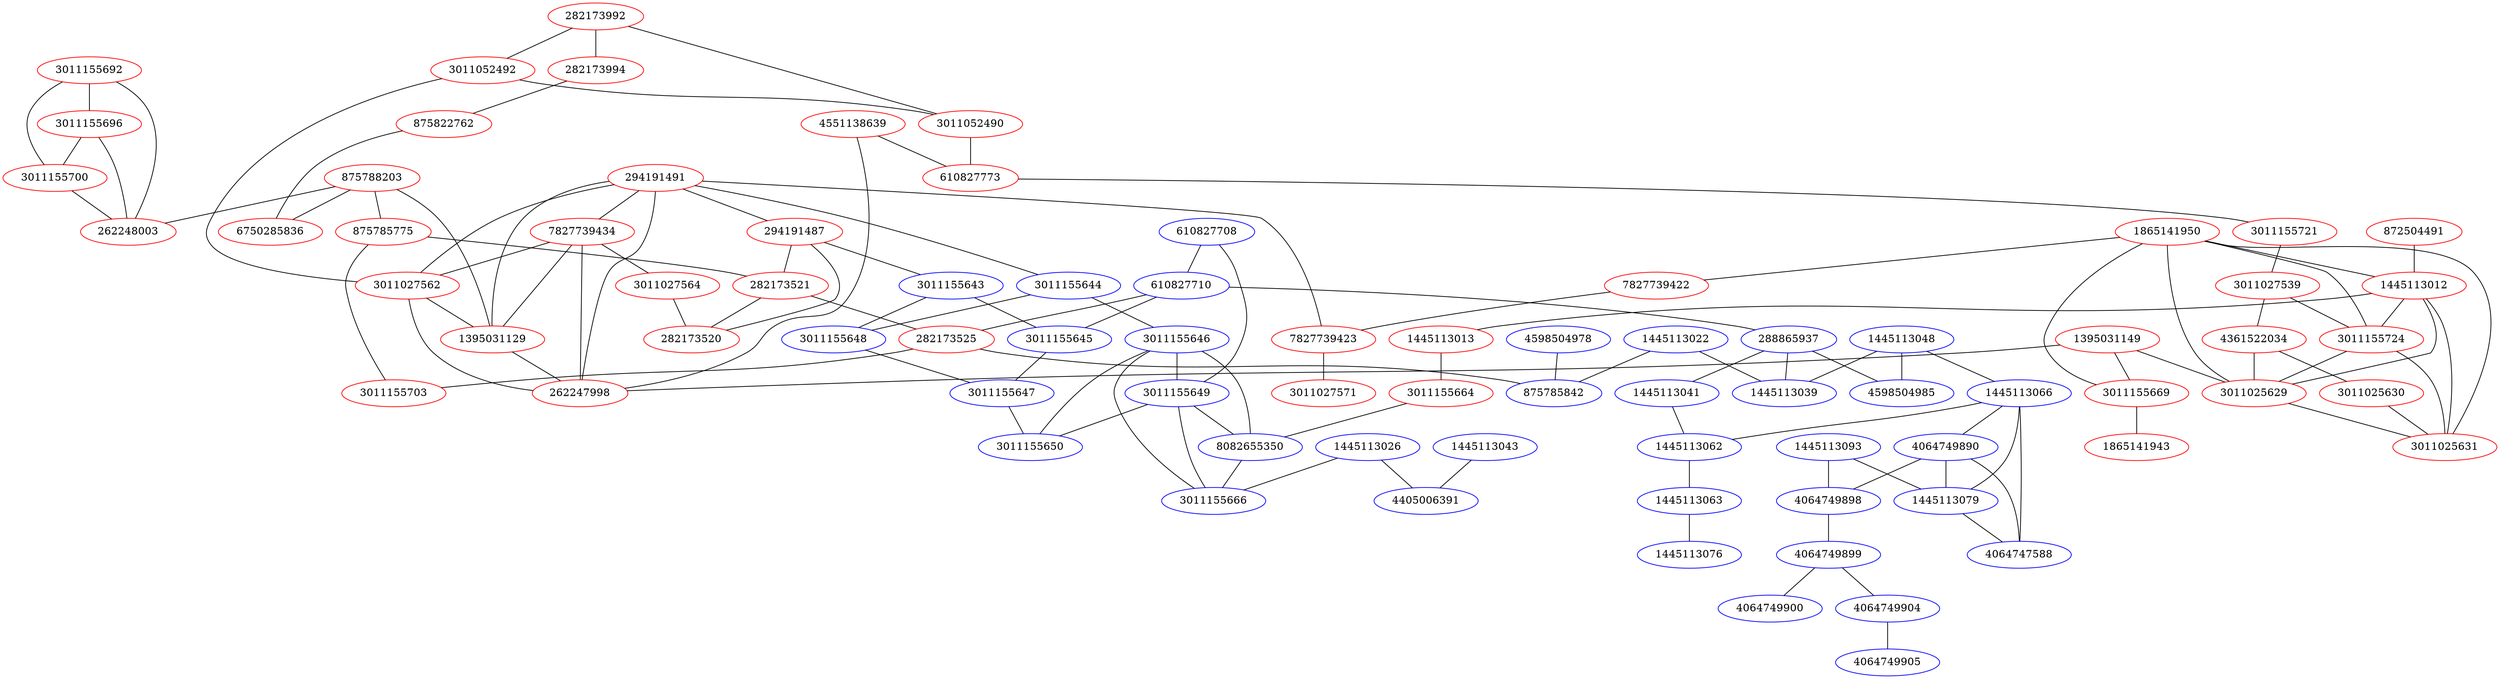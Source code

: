 strict graph  {
3011155692 [color=red, num_of_houses=1];
3011155696 [color=red, num_of_houses=2];
3011155700 [color=red, num_of_houses=2];
4598504978 [color=blue, num_of_houses=8];
282173992 [color=red, num_of_houses=7];
282173994 [color=red, num_of_houses=5];
875788203 [color=red, num_of_houses=1];
875822762 [color=red, num_of_houses=1];
6750285836 [color=red, num_of_houses=3];
294191491 [color=red, num_of_houses=4];
294191487 [color=red, num_of_houses=2];
1865141950 [color=red, num_of_houses=2];
7827739422 [color=red, num_of_houses=3];
7827739423 [color=red, num_of_houses=1];
3011155644 [color=blue, num_of_houses=6];
3011155646 [color=blue, num_of_houses=4];
610827708 [color=blue, num_of_houses=2];
610827710 [color=blue, num_of_houses=7];
3011155649 [color=blue, num_of_houses=1];
7827739434 [color=red, num_of_houses=3];
3011052492 [color=red, num_of_houses=4];
3011027562 [color=red, num_of_houses=1];
872504491 [color=red, num_of_houses=3];
1445113012 [color=red, num_of_houses=3];
1445113013 [color=red, num_of_houses=1];
3011155664 [color=red, num_of_houses=5];
875785775 [color=red, num_of_houses=9];
282173521 [color=red, num_of_houses=7];
1445113026 [color=blue, num_of_houses=7];
282173525 [color=red, num_of_houses=12];
3011155703 [color=red, num_of_houses=8];
262248003 [color=red, num_of_houses=4];
3011027564 [color=red, num_of_houses=4];
3011027571 [color=red, num_of_houses=6];
3011052490 [color=red, num_of_houses=3];
4551138639 [color=red, num_of_houses=2];
1395031129 [color=red, num_of_houses=2];
3011155643 [color=blue, num_of_houses=1];
3011155648 [color=blue, num_of_houses=3];
3011155645 [color=blue, num_of_houses=3];
3011155647 [color=blue, num_of_houses=3];
3011155650 [color=blue, num_of_houses=4];
1395031149 [color=red, num_of_houses=6];
3011155669 [color=red, num_of_houses=5];
610827773 [color=red, num_of_houses=7];
3011155721 [color=red, num_of_houses=4];
3011027539 [color=red, num_of_houses=7];
262247998 [color=red, num_of_houses=3];
1445113022 [color=blue, num_of_houses=6];
1865141943 [color=red, num_of_houses=4];
282173520 [color=red, num_of_houses=3];
8082655350 [color=blue, num_of_houses=3];
288865937 [color=blue, num_of_houses=9];
1445113048 [color=blue, num_of_houses=2];
1445113066 [color=blue, num_of_houses=2];
1445113093 [color=blue, num_of_houses=4];
4064749890 [color=blue, num_of_houses=1];
4064749898 [color=blue, num_of_houses=5];
4598504985 [color=blue, num_of_houses=2];
875785842 [color=blue, num_of_houses=11];
1445113043 [color=blue, num_of_houses=6];
3011155666 [color=blue, num_of_houses=2];
4405006391 [color=blue, num_of_houses=6];
1445113039 [color=blue, num_of_houses=3];
4361522034 [color=red, num_of_houses=3];
3011155724 [color=red, num_of_houses=4];
3011025629 [color=red, num_of_houses=5];
1445113041 [color=blue, num_of_houses=10];
1445113062 [color=blue, num_of_houses=4];
1445113063 [color=blue, num_of_houses=4];
1445113079 [color=blue, num_of_houses=5];
1445113076 [color=blue, num_of_houses=2];
4064749899 [color=blue, num_of_houses=4];
4064749900 [color=blue, num_of_houses=11];
4064749904 [color=blue, num_of_houses=4];
4064747588 [color=blue, num_of_houses=1];
4064749905 [color=blue, num_of_houses=3];
3011025630 [color=red, num_of_houses=2];
3011025631 [color=red, num_of_houses=1];
3011155692 -- 3011155696;
3011155692 -- 262248003;
3011155692 -- 3011155700;
3011155696 -- 3011155700;
3011155696 -- 262248003;
3011155700 -- 262248003;
4598504978 -- 875785842;
282173992 -- 282173994;
282173992 -- 3011052492;
282173992 -- 3011052490;
282173994 -- 875822762;
875788203 -- 6750285836;
875788203 -- 1395031129;
875788203 -- 262248003;
875788203 -- 875785775;
875822762 -- 6750285836;
294191491 -- 7827739423;
294191491 -- 294191487;
294191491 -- 3011155644;
294191491 -- 262247998;
294191491 -- 7827739434;
294191491 -- 3011027562;
294191491 -- 1395031129;
294191487 -- 282173520;
294191487 -- 3011155643;
294191487 -- 282173521;
1865141950 -- 7827739422;
1865141950 -- 3011155669;
1865141950 -- 3011025629;
1865141950 -- 3011025631;
1865141950 -- 3011155724;
1865141950 -- 1445113012;
7827739422 -- 7827739423;
7827739423 -- 3011027571;
3011155644 -- 3011155646;
3011155644 -- 3011155648;
3011155646 -- 3011155650;
3011155646 -- 3011155649;
3011155646 -- 3011155666;
3011155646 -- 8082655350;
610827708 -- 3011155649;
610827708 -- 610827710;
610827710 -- 3011155645;
610827710 -- 288865937;
610827710 -- 282173525;
3011155649 -- 3011155650;
3011155649 -- 3011155666;
3011155649 -- 8082655350;
7827739434 -- 3011027564;
7827739434 -- 3011027562;
7827739434 -- 1395031129;
7827739434 -- 262247998;
3011052492 -- 3011052490;
3011052492 -- 3011027562;
3011027562 -- 1395031129;
3011027562 -- 262247998;
872504491 -- 1445113012;
1445113012 -- 1445113013;
1445113012 -- 3011025629;
1445113012 -- 3011025631;
1445113012 -- 3011155724;
1445113013 -- 3011155664;
3011155664 -- 8082655350;
875785775 -- 282173521;
875785775 -- 3011155703;
282173521 -- 282173525;
282173521 -- 282173520;
1445113026 -- 3011155666;
1445113026 -- 4405006391;
282173525 -- 875785842;
282173525 -- 3011155703;
3011027564 -- 282173520;
3011052490 -- 610827773;
4551138639 -- 610827773;
4551138639 -- 262247998;
1395031129 -- 262247998;
3011155643 -- 3011155645;
3011155643 -- 3011155648;
3011155648 -- 3011155647;
3011155645 -- 3011155647;
3011155647 -- 3011155650;
1395031149 -- 3011155669;
1395031149 -- 3011025629;
1395031149 -- 262247998;
3011155669 -- 1865141943;
610827773 -- 3011155721;
3011155721 -- 3011027539;
3011027539 -- 4361522034;
3011027539 -- 3011155724;
1445113022 -- 875785842;
1445113022 -- 1445113039;
8082655350 -- 3011155666;
288865937 -- 4598504985;
288865937 -- 1445113039;
288865937 -- 1445113041;
1445113048 -- 4598504985;
1445113048 -- 1445113066;
1445113048 -- 1445113039;
1445113066 -- 1445113062;
1445113066 -- 4064749890;
1445113066 -- 1445113079;
1445113066 -- 4064747588;
1445113093 -- 4064749898;
1445113093 -- 1445113079;
4064749890 -- 4064749898;
4064749890 -- 4064747588;
4064749890 -- 1445113079;
4064749898 -- 4064749899;
1445113043 -- 4405006391;
4361522034 -- 3011025629;
4361522034 -- 3011025630;
3011155724 -- 3011025631;
3011155724 -- 3011025629;
3011025629 -- 3011025631;
1445113041 -- 1445113062;
1445113062 -- 1445113063;
1445113063 -- 1445113076;
1445113079 -- 4064747588;
4064749899 -- 4064749900;
4064749899 -- 4064749904;
4064749904 -- 4064749905;
3011025630 -- 3011025631;
}
